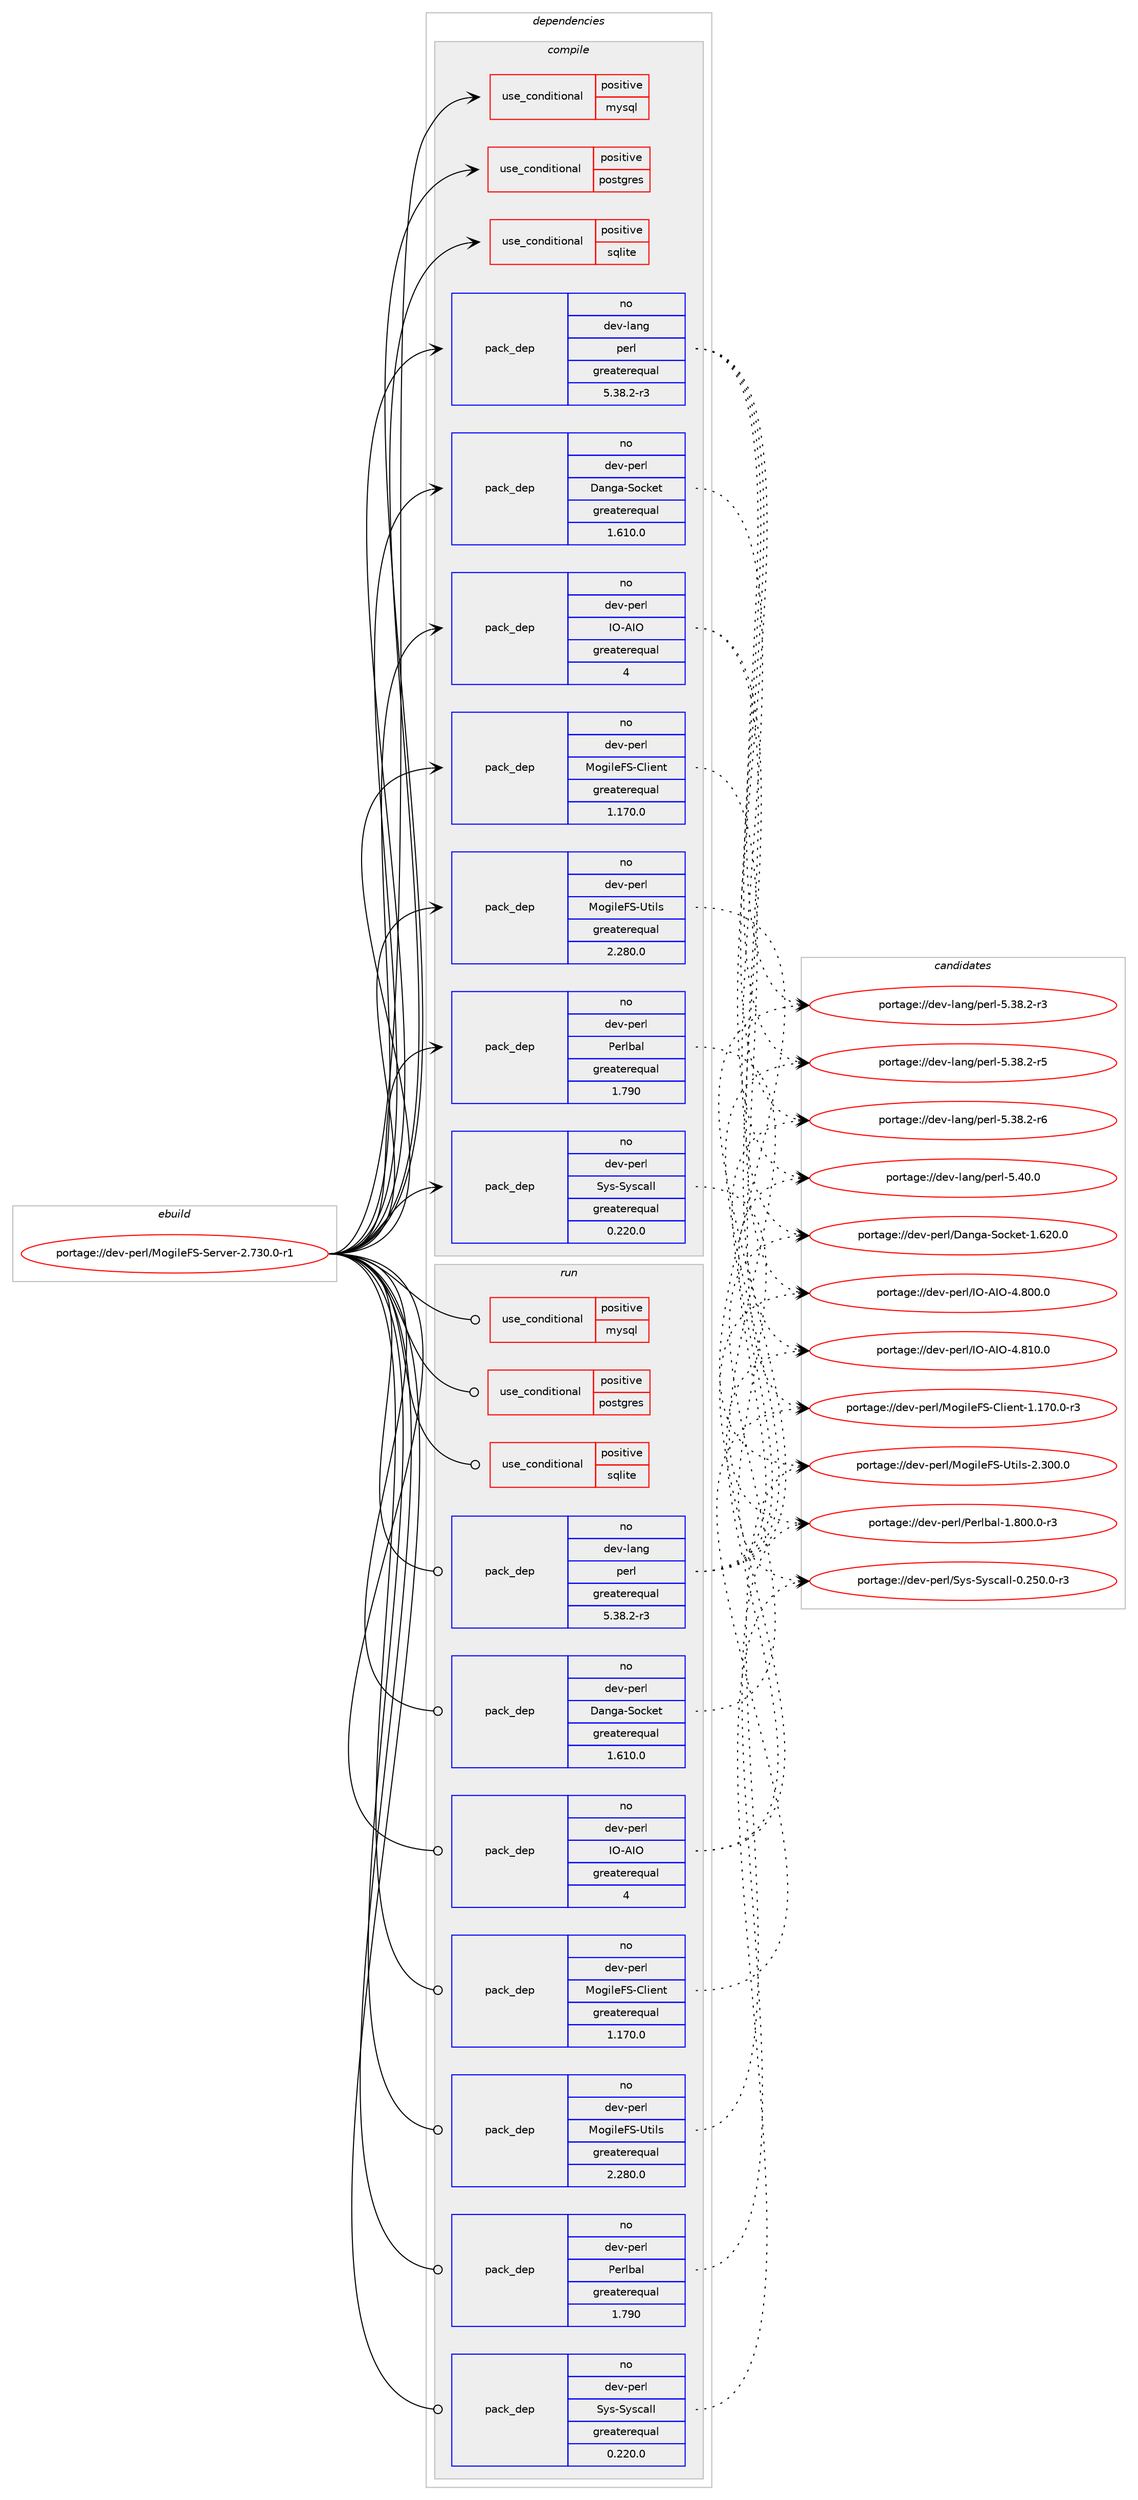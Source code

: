 digraph prolog {

# *************
# Graph options
# *************

newrank=true;
concentrate=true;
compound=true;
graph [rankdir=LR,fontname=Helvetica,fontsize=10,ranksep=1.5];#, ranksep=2.5, nodesep=0.2];
edge  [arrowhead=vee];
node  [fontname=Helvetica,fontsize=10];

# **********
# The ebuild
# **********

subgraph cluster_leftcol {
color=gray;
rank=same;
label=<<i>ebuild</i>>;
id [label="portage://dev-perl/MogileFS-Server-2.730.0-r1", color=red, width=4, href="../dev-perl/MogileFS-Server-2.730.0-r1.svg"];
}

# ****************
# The dependencies
# ****************

subgraph cluster_midcol {
color=gray;
label=<<i>dependencies</i>>;
subgraph cluster_compile {
fillcolor="#eeeeee";
style=filled;
label=<<i>compile</i>>;
subgraph cond29036 {
dependency66815 [label=<<TABLE BORDER="0" CELLBORDER="1" CELLSPACING="0" CELLPADDING="4"><TR><TD ROWSPAN="3" CELLPADDING="10">use_conditional</TD></TR><TR><TD>positive</TD></TR><TR><TD>mysql</TD></TR></TABLE>>, shape=none, color=red];
# *** BEGIN UNKNOWN DEPENDENCY TYPE (TODO) ***
# dependency66815 -> package_dependency(portage://dev-perl/MogileFS-Server-2.730.0-r1,install,no,dev-perl,DBD-mysql,none,[,,],[],[])
# *** END UNKNOWN DEPENDENCY TYPE (TODO) ***

}
id:e -> dependency66815:w [weight=20,style="solid",arrowhead="vee"];
subgraph cond29037 {
dependency66816 [label=<<TABLE BORDER="0" CELLBORDER="1" CELLSPACING="0" CELLPADDING="4"><TR><TD ROWSPAN="3" CELLPADDING="10">use_conditional</TD></TR><TR><TD>positive</TD></TR><TR><TD>postgres</TD></TR></TABLE>>, shape=none, color=red];
# *** BEGIN UNKNOWN DEPENDENCY TYPE (TODO) ***
# dependency66816 -> package_dependency(portage://dev-perl/MogileFS-Server-2.730.0-r1,install,no,dev-perl,DBD-Pg,none,[,,],[],[])
# *** END UNKNOWN DEPENDENCY TYPE (TODO) ***

}
id:e -> dependency66816:w [weight=20,style="solid",arrowhead="vee"];
subgraph cond29038 {
dependency66817 [label=<<TABLE BORDER="0" CELLBORDER="1" CELLSPACING="0" CELLPADDING="4"><TR><TD ROWSPAN="3" CELLPADDING="10">use_conditional</TD></TR><TR><TD>positive</TD></TR><TR><TD>sqlite</TD></TR></TABLE>>, shape=none, color=red];
# *** BEGIN UNKNOWN DEPENDENCY TYPE (TODO) ***
# dependency66817 -> package_dependency(portage://dev-perl/MogileFS-Server-2.730.0-r1,install,no,dev-perl,DBD-SQLite,none,[,,],[],[])
# *** END UNKNOWN DEPENDENCY TYPE (TODO) ***

}
id:e -> dependency66817:w [weight=20,style="solid",arrowhead="vee"];
# *** BEGIN UNKNOWN DEPENDENCY TYPE (TODO) ***
# id -> package_dependency(portage://dev-perl/MogileFS-Server-2.730.0-r1,install,no,acct-group,mogile,none,[,,],[],[])
# *** END UNKNOWN DEPENDENCY TYPE (TODO) ***

# *** BEGIN UNKNOWN DEPENDENCY TYPE (TODO) ***
# id -> package_dependency(portage://dev-perl/MogileFS-Server-2.730.0-r1,install,no,acct-user,mogile,none,[,,],[],[])
# *** END UNKNOWN DEPENDENCY TYPE (TODO) ***

subgraph pack36604 {
dependency66818 [label=<<TABLE BORDER="0" CELLBORDER="1" CELLSPACING="0" CELLPADDING="4" WIDTH="220"><TR><TD ROWSPAN="6" CELLPADDING="30">pack_dep</TD></TR><TR><TD WIDTH="110">no</TD></TR><TR><TD>dev-lang</TD></TR><TR><TD>perl</TD></TR><TR><TD>greaterequal</TD></TR><TR><TD>5.38.2-r3</TD></TR></TABLE>>, shape=none, color=blue];
}
id:e -> dependency66818:w [weight=20,style="solid",arrowhead="vee"];
# *** BEGIN UNKNOWN DEPENDENCY TYPE (TODO) ***
# id -> package_dependency(portage://dev-perl/MogileFS-Server-2.730.0-r1,install,no,dev-perl,Cache-Memcached,none,[,,],[],[])
# *** END UNKNOWN DEPENDENCY TYPE (TODO) ***

# *** BEGIN UNKNOWN DEPENDENCY TYPE (TODO) ***
# id -> package_dependency(portage://dev-perl/MogileFS-Server-2.730.0-r1,install,no,dev-perl,DBI,none,[,,],[],[])
# *** END UNKNOWN DEPENDENCY TYPE (TODO) ***

subgraph pack36605 {
dependency66819 [label=<<TABLE BORDER="0" CELLBORDER="1" CELLSPACING="0" CELLPADDING="4" WIDTH="220"><TR><TD ROWSPAN="6" CELLPADDING="30">pack_dep</TD></TR><TR><TD WIDTH="110">no</TD></TR><TR><TD>dev-perl</TD></TR><TR><TD>Danga-Socket</TD></TR><TR><TD>greaterequal</TD></TR><TR><TD>1.610.0</TD></TR></TABLE>>, shape=none, color=blue];
}
id:e -> dependency66819:w [weight=20,style="solid",arrowhead="vee"];
subgraph pack36606 {
dependency66820 [label=<<TABLE BORDER="0" CELLBORDER="1" CELLSPACING="0" CELLPADDING="4" WIDTH="220"><TR><TD ROWSPAN="6" CELLPADDING="30">pack_dep</TD></TR><TR><TD WIDTH="110">no</TD></TR><TR><TD>dev-perl</TD></TR><TR><TD>IO-AIO</TD></TR><TR><TD>greaterequal</TD></TR><TR><TD>4</TD></TR></TABLE>>, shape=none, color=blue];
}
id:e -> dependency66820:w [weight=20,style="solid",arrowhead="vee"];
subgraph pack36607 {
dependency66821 [label=<<TABLE BORDER="0" CELLBORDER="1" CELLSPACING="0" CELLPADDING="4" WIDTH="220"><TR><TD ROWSPAN="6" CELLPADDING="30">pack_dep</TD></TR><TR><TD WIDTH="110">no</TD></TR><TR><TD>dev-perl</TD></TR><TR><TD>MogileFS-Client</TD></TR><TR><TD>greaterequal</TD></TR><TR><TD>1.170.0</TD></TR></TABLE>>, shape=none, color=blue];
}
id:e -> dependency66821:w [weight=20,style="solid",arrowhead="vee"];
subgraph pack36608 {
dependency66822 [label=<<TABLE BORDER="0" CELLBORDER="1" CELLSPACING="0" CELLPADDING="4" WIDTH="220"><TR><TD ROWSPAN="6" CELLPADDING="30">pack_dep</TD></TR><TR><TD WIDTH="110">no</TD></TR><TR><TD>dev-perl</TD></TR><TR><TD>MogileFS-Utils</TD></TR><TR><TD>greaterequal</TD></TR><TR><TD>2.280.0</TD></TR></TABLE>>, shape=none, color=blue];
}
id:e -> dependency66822:w [weight=20,style="solid",arrowhead="vee"];
# *** BEGIN UNKNOWN DEPENDENCY TYPE (TODO) ***
# id -> package_dependency(portage://dev-perl/MogileFS-Server-2.730.0-r1,install,no,dev-perl,Net-Netmask,none,[,,],[],[])
# *** END UNKNOWN DEPENDENCY TYPE (TODO) ***

subgraph pack36609 {
dependency66823 [label=<<TABLE BORDER="0" CELLBORDER="1" CELLSPACING="0" CELLPADDING="4" WIDTH="220"><TR><TD ROWSPAN="6" CELLPADDING="30">pack_dep</TD></TR><TR><TD WIDTH="110">no</TD></TR><TR><TD>dev-perl</TD></TR><TR><TD>Perlbal</TD></TR><TR><TD>greaterequal</TD></TR><TR><TD>1.790</TD></TR></TABLE>>, shape=none, color=blue];
}
id:e -> dependency66823:w [weight=20,style="solid",arrowhead="vee"];
subgraph pack36610 {
dependency66824 [label=<<TABLE BORDER="0" CELLBORDER="1" CELLSPACING="0" CELLPADDING="4" WIDTH="220"><TR><TD ROWSPAN="6" CELLPADDING="30">pack_dep</TD></TR><TR><TD WIDTH="110">no</TD></TR><TR><TD>dev-perl</TD></TR><TR><TD>Sys-Syscall</TD></TR><TR><TD>greaterequal</TD></TR><TR><TD>0.220.0</TD></TR></TABLE>>, shape=none, color=blue];
}
id:e -> dependency66824:w [weight=20,style="solid",arrowhead="vee"];
# *** BEGIN UNKNOWN DEPENDENCY TYPE (TODO) ***
# id -> package_dependency(portage://dev-perl/MogileFS-Server-2.730.0-r1,install,no,dev-perl,libwww-perl,none,[,,],[],[])
# *** END UNKNOWN DEPENDENCY TYPE (TODO) ***

}
subgraph cluster_compileandrun {
fillcolor="#eeeeee";
style=filled;
label=<<i>compile and run</i>>;
}
subgraph cluster_run {
fillcolor="#eeeeee";
style=filled;
label=<<i>run</i>>;
subgraph cond29039 {
dependency66825 [label=<<TABLE BORDER="0" CELLBORDER="1" CELLSPACING="0" CELLPADDING="4"><TR><TD ROWSPAN="3" CELLPADDING="10">use_conditional</TD></TR><TR><TD>positive</TD></TR><TR><TD>mysql</TD></TR></TABLE>>, shape=none, color=red];
# *** BEGIN UNKNOWN DEPENDENCY TYPE (TODO) ***
# dependency66825 -> package_dependency(portage://dev-perl/MogileFS-Server-2.730.0-r1,run,no,dev-perl,DBD-mysql,none,[,,],[],[])
# *** END UNKNOWN DEPENDENCY TYPE (TODO) ***

}
id:e -> dependency66825:w [weight=20,style="solid",arrowhead="odot"];
subgraph cond29040 {
dependency66826 [label=<<TABLE BORDER="0" CELLBORDER="1" CELLSPACING="0" CELLPADDING="4"><TR><TD ROWSPAN="3" CELLPADDING="10">use_conditional</TD></TR><TR><TD>positive</TD></TR><TR><TD>postgres</TD></TR></TABLE>>, shape=none, color=red];
# *** BEGIN UNKNOWN DEPENDENCY TYPE (TODO) ***
# dependency66826 -> package_dependency(portage://dev-perl/MogileFS-Server-2.730.0-r1,run,no,dev-perl,DBD-Pg,none,[,,],[],[])
# *** END UNKNOWN DEPENDENCY TYPE (TODO) ***

}
id:e -> dependency66826:w [weight=20,style="solid",arrowhead="odot"];
subgraph cond29041 {
dependency66827 [label=<<TABLE BORDER="0" CELLBORDER="1" CELLSPACING="0" CELLPADDING="4"><TR><TD ROWSPAN="3" CELLPADDING="10">use_conditional</TD></TR><TR><TD>positive</TD></TR><TR><TD>sqlite</TD></TR></TABLE>>, shape=none, color=red];
# *** BEGIN UNKNOWN DEPENDENCY TYPE (TODO) ***
# dependency66827 -> package_dependency(portage://dev-perl/MogileFS-Server-2.730.0-r1,run,no,dev-perl,DBD-SQLite,none,[,,],[],[])
# *** END UNKNOWN DEPENDENCY TYPE (TODO) ***

}
id:e -> dependency66827:w [weight=20,style="solid",arrowhead="odot"];
# *** BEGIN UNKNOWN DEPENDENCY TYPE (TODO) ***
# id -> package_dependency(portage://dev-perl/MogileFS-Server-2.730.0-r1,run,no,acct-group,mogile,none,[,,],[],[])
# *** END UNKNOWN DEPENDENCY TYPE (TODO) ***

# *** BEGIN UNKNOWN DEPENDENCY TYPE (TODO) ***
# id -> package_dependency(portage://dev-perl/MogileFS-Server-2.730.0-r1,run,no,acct-user,mogile,none,[,,],[],[])
# *** END UNKNOWN DEPENDENCY TYPE (TODO) ***

subgraph pack36611 {
dependency66828 [label=<<TABLE BORDER="0" CELLBORDER="1" CELLSPACING="0" CELLPADDING="4" WIDTH="220"><TR><TD ROWSPAN="6" CELLPADDING="30">pack_dep</TD></TR><TR><TD WIDTH="110">no</TD></TR><TR><TD>dev-lang</TD></TR><TR><TD>perl</TD></TR><TR><TD>greaterequal</TD></TR><TR><TD>5.38.2-r3</TD></TR></TABLE>>, shape=none, color=blue];
}
id:e -> dependency66828:w [weight=20,style="solid",arrowhead="odot"];
# *** BEGIN UNKNOWN DEPENDENCY TYPE (TODO) ***
# id -> package_dependency(portage://dev-perl/MogileFS-Server-2.730.0-r1,run,no,dev-lang,perl,none,[,,],any_same_slot,[])
# *** END UNKNOWN DEPENDENCY TYPE (TODO) ***

# *** BEGIN UNKNOWN DEPENDENCY TYPE (TODO) ***
# id -> package_dependency(portage://dev-perl/MogileFS-Server-2.730.0-r1,run,no,dev-perl,Cache-Memcached,none,[,,],[],[])
# *** END UNKNOWN DEPENDENCY TYPE (TODO) ***

# *** BEGIN UNKNOWN DEPENDENCY TYPE (TODO) ***
# id -> package_dependency(portage://dev-perl/MogileFS-Server-2.730.0-r1,run,no,dev-perl,DBI,none,[,,],[],[])
# *** END UNKNOWN DEPENDENCY TYPE (TODO) ***

subgraph pack36612 {
dependency66829 [label=<<TABLE BORDER="0" CELLBORDER="1" CELLSPACING="0" CELLPADDING="4" WIDTH="220"><TR><TD ROWSPAN="6" CELLPADDING="30">pack_dep</TD></TR><TR><TD WIDTH="110">no</TD></TR><TR><TD>dev-perl</TD></TR><TR><TD>Danga-Socket</TD></TR><TR><TD>greaterequal</TD></TR><TR><TD>1.610.0</TD></TR></TABLE>>, shape=none, color=blue];
}
id:e -> dependency66829:w [weight=20,style="solid",arrowhead="odot"];
subgraph pack36613 {
dependency66830 [label=<<TABLE BORDER="0" CELLBORDER="1" CELLSPACING="0" CELLPADDING="4" WIDTH="220"><TR><TD ROWSPAN="6" CELLPADDING="30">pack_dep</TD></TR><TR><TD WIDTH="110">no</TD></TR><TR><TD>dev-perl</TD></TR><TR><TD>IO-AIO</TD></TR><TR><TD>greaterequal</TD></TR><TR><TD>4</TD></TR></TABLE>>, shape=none, color=blue];
}
id:e -> dependency66830:w [weight=20,style="solid",arrowhead="odot"];
subgraph pack36614 {
dependency66831 [label=<<TABLE BORDER="0" CELLBORDER="1" CELLSPACING="0" CELLPADDING="4" WIDTH="220"><TR><TD ROWSPAN="6" CELLPADDING="30">pack_dep</TD></TR><TR><TD WIDTH="110">no</TD></TR><TR><TD>dev-perl</TD></TR><TR><TD>MogileFS-Client</TD></TR><TR><TD>greaterequal</TD></TR><TR><TD>1.170.0</TD></TR></TABLE>>, shape=none, color=blue];
}
id:e -> dependency66831:w [weight=20,style="solid",arrowhead="odot"];
subgraph pack36615 {
dependency66832 [label=<<TABLE BORDER="0" CELLBORDER="1" CELLSPACING="0" CELLPADDING="4" WIDTH="220"><TR><TD ROWSPAN="6" CELLPADDING="30">pack_dep</TD></TR><TR><TD WIDTH="110">no</TD></TR><TR><TD>dev-perl</TD></TR><TR><TD>MogileFS-Utils</TD></TR><TR><TD>greaterequal</TD></TR><TR><TD>2.280.0</TD></TR></TABLE>>, shape=none, color=blue];
}
id:e -> dependency66832:w [weight=20,style="solid",arrowhead="odot"];
# *** BEGIN UNKNOWN DEPENDENCY TYPE (TODO) ***
# id -> package_dependency(portage://dev-perl/MogileFS-Server-2.730.0-r1,run,no,dev-perl,Net-Netmask,none,[,,],[],[])
# *** END UNKNOWN DEPENDENCY TYPE (TODO) ***

subgraph pack36616 {
dependency66833 [label=<<TABLE BORDER="0" CELLBORDER="1" CELLSPACING="0" CELLPADDING="4" WIDTH="220"><TR><TD ROWSPAN="6" CELLPADDING="30">pack_dep</TD></TR><TR><TD WIDTH="110">no</TD></TR><TR><TD>dev-perl</TD></TR><TR><TD>Perlbal</TD></TR><TR><TD>greaterequal</TD></TR><TR><TD>1.790</TD></TR></TABLE>>, shape=none, color=blue];
}
id:e -> dependency66833:w [weight=20,style="solid",arrowhead="odot"];
subgraph pack36617 {
dependency66834 [label=<<TABLE BORDER="0" CELLBORDER="1" CELLSPACING="0" CELLPADDING="4" WIDTH="220"><TR><TD ROWSPAN="6" CELLPADDING="30">pack_dep</TD></TR><TR><TD WIDTH="110">no</TD></TR><TR><TD>dev-perl</TD></TR><TR><TD>Sys-Syscall</TD></TR><TR><TD>greaterequal</TD></TR><TR><TD>0.220.0</TD></TR></TABLE>>, shape=none, color=blue];
}
id:e -> dependency66834:w [weight=20,style="solid",arrowhead="odot"];
# *** BEGIN UNKNOWN DEPENDENCY TYPE (TODO) ***
# id -> package_dependency(portage://dev-perl/MogileFS-Server-2.730.0-r1,run,no,dev-perl,libwww-perl,none,[,,],[],[])
# *** END UNKNOWN DEPENDENCY TYPE (TODO) ***

}
}

# **************
# The candidates
# **************

subgraph cluster_choices {
rank=same;
color=gray;
label=<<i>candidates</i>>;

subgraph choice36604 {
color=black;
nodesep=1;
choice100101118451089711010347112101114108455346515646504511451 [label="portage://dev-lang/perl-5.38.2-r3", color=red, width=4,href="../dev-lang/perl-5.38.2-r3.svg"];
choice100101118451089711010347112101114108455346515646504511453 [label="portage://dev-lang/perl-5.38.2-r5", color=red, width=4,href="../dev-lang/perl-5.38.2-r5.svg"];
choice100101118451089711010347112101114108455346515646504511454 [label="portage://dev-lang/perl-5.38.2-r6", color=red, width=4,href="../dev-lang/perl-5.38.2-r6.svg"];
choice10010111845108971101034711210111410845534652484648 [label="portage://dev-lang/perl-5.40.0", color=red, width=4,href="../dev-lang/perl-5.40.0.svg"];
dependency66818:e -> choice100101118451089711010347112101114108455346515646504511451:w [style=dotted,weight="100"];
dependency66818:e -> choice100101118451089711010347112101114108455346515646504511453:w [style=dotted,weight="100"];
dependency66818:e -> choice100101118451089711010347112101114108455346515646504511454:w [style=dotted,weight="100"];
dependency66818:e -> choice10010111845108971101034711210111410845534652484648:w [style=dotted,weight="100"];
}
subgraph choice36605 {
color=black;
nodesep=1;
choice10010111845112101114108476897110103974583111991071011164549465450484648 [label="portage://dev-perl/Danga-Socket-1.620.0", color=red, width=4,href="../dev-perl/Danga-Socket-1.620.0.svg"];
dependency66819:e -> choice10010111845112101114108476897110103974583111991071011164549465450484648:w [style=dotted,weight="100"];
}
subgraph choice36606 {
color=black;
nodesep=1;
choice10010111845112101114108477379456573794552465648484648 [label="portage://dev-perl/IO-AIO-4.800.0", color=red, width=4,href="../dev-perl/IO-AIO-4.800.0.svg"];
choice10010111845112101114108477379456573794552465649484648 [label="portage://dev-perl/IO-AIO-4.810.0", color=red, width=4,href="../dev-perl/IO-AIO-4.810.0.svg"];
dependency66820:e -> choice10010111845112101114108477379456573794552465648484648:w [style=dotted,weight="100"];
dependency66820:e -> choice10010111845112101114108477379456573794552465649484648:w [style=dotted,weight="100"];
}
subgraph choice36607 {
color=black;
nodesep=1;
choice1001011184511210111410847771111031051081017083456710810510111011645494649554846484511451 [label="portage://dev-perl/MogileFS-Client-1.170.0-r3", color=red, width=4,href="../dev-perl/MogileFS-Client-1.170.0-r3.svg"];
dependency66821:e -> choice1001011184511210111410847771111031051081017083456710810510111011645494649554846484511451:w [style=dotted,weight="100"];
}
subgraph choice36608 {
color=black;
nodesep=1;
choice100101118451121011141084777111103105108101708345851161051081154550465148484648 [label="portage://dev-perl/MogileFS-Utils-2.300.0", color=red, width=4,href="../dev-perl/MogileFS-Utils-2.300.0.svg"];
dependency66822:e -> choice100101118451121011141084777111103105108101708345851161051081154550465148484648:w [style=dotted,weight="100"];
}
subgraph choice36609 {
color=black;
nodesep=1;
choice100101118451121011141084780101114108989710845494656484846484511451 [label="portage://dev-perl/Perlbal-1.800.0-r3", color=red, width=4,href="../dev-perl/Perlbal-1.800.0-r3.svg"];
dependency66823:e -> choice100101118451121011141084780101114108989710845494656484846484511451:w [style=dotted,weight="100"];
}
subgraph choice36610 {
color=black;
nodesep=1;
choice1001011184511210111410847831211154583121115999710810845484650534846484511451 [label="portage://dev-perl/Sys-Syscall-0.250.0-r3", color=red, width=4,href="../dev-perl/Sys-Syscall-0.250.0-r3.svg"];
dependency66824:e -> choice1001011184511210111410847831211154583121115999710810845484650534846484511451:w [style=dotted,weight="100"];
}
subgraph choice36611 {
color=black;
nodesep=1;
choice100101118451089711010347112101114108455346515646504511451 [label="portage://dev-lang/perl-5.38.2-r3", color=red, width=4,href="../dev-lang/perl-5.38.2-r3.svg"];
choice100101118451089711010347112101114108455346515646504511453 [label="portage://dev-lang/perl-5.38.2-r5", color=red, width=4,href="../dev-lang/perl-5.38.2-r5.svg"];
choice100101118451089711010347112101114108455346515646504511454 [label="portage://dev-lang/perl-5.38.2-r6", color=red, width=4,href="../dev-lang/perl-5.38.2-r6.svg"];
choice10010111845108971101034711210111410845534652484648 [label="portage://dev-lang/perl-5.40.0", color=red, width=4,href="../dev-lang/perl-5.40.0.svg"];
dependency66828:e -> choice100101118451089711010347112101114108455346515646504511451:w [style=dotted,weight="100"];
dependency66828:e -> choice100101118451089711010347112101114108455346515646504511453:w [style=dotted,weight="100"];
dependency66828:e -> choice100101118451089711010347112101114108455346515646504511454:w [style=dotted,weight="100"];
dependency66828:e -> choice10010111845108971101034711210111410845534652484648:w [style=dotted,weight="100"];
}
subgraph choice36612 {
color=black;
nodesep=1;
choice10010111845112101114108476897110103974583111991071011164549465450484648 [label="portage://dev-perl/Danga-Socket-1.620.0", color=red, width=4,href="../dev-perl/Danga-Socket-1.620.0.svg"];
dependency66829:e -> choice10010111845112101114108476897110103974583111991071011164549465450484648:w [style=dotted,weight="100"];
}
subgraph choice36613 {
color=black;
nodesep=1;
choice10010111845112101114108477379456573794552465648484648 [label="portage://dev-perl/IO-AIO-4.800.0", color=red, width=4,href="../dev-perl/IO-AIO-4.800.0.svg"];
choice10010111845112101114108477379456573794552465649484648 [label="portage://dev-perl/IO-AIO-4.810.0", color=red, width=4,href="../dev-perl/IO-AIO-4.810.0.svg"];
dependency66830:e -> choice10010111845112101114108477379456573794552465648484648:w [style=dotted,weight="100"];
dependency66830:e -> choice10010111845112101114108477379456573794552465649484648:w [style=dotted,weight="100"];
}
subgraph choice36614 {
color=black;
nodesep=1;
choice1001011184511210111410847771111031051081017083456710810510111011645494649554846484511451 [label="portage://dev-perl/MogileFS-Client-1.170.0-r3", color=red, width=4,href="../dev-perl/MogileFS-Client-1.170.0-r3.svg"];
dependency66831:e -> choice1001011184511210111410847771111031051081017083456710810510111011645494649554846484511451:w [style=dotted,weight="100"];
}
subgraph choice36615 {
color=black;
nodesep=1;
choice100101118451121011141084777111103105108101708345851161051081154550465148484648 [label="portage://dev-perl/MogileFS-Utils-2.300.0", color=red, width=4,href="../dev-perl/MogileFS-Utils-2.300.0.svg"];
dependency66832:e -> choice100101118451121011141084777111103105108101708345851161051081154550465148484648:w [style=dotted,weight="100"];
}
subgraph choice36616 {
color=black;
nodesep=1;
choice100101118451121011141084780101114108989710845494656484846484511451 [label="portage://dev-perl/Perlbal-1.800.0-r3", color=red, width=4,href="../dev-perl/Perlbal-1.800.0-r3.svg"];
dependency66833:e -> choice100101118451121011141084780101114108989710845494656484846484511451:w [style=dotted,weight="100"];
}
subgraph choice36617 {
color=black;
nodesep=1;
choice1001011184511210111410847831211154583121115999710810845484650534846484511451 [label="portage://dev-perl/Sys-Syscall-0.250.0-r3", color=red, width=4,href="../dev-perl/Sys-Syscall-0.250.0-r3.svg"];
dependency66834:e -> choice1001011184511210111410847831211154583121115999710810845484650534846484511451:w [style=dotted,weight="100"];
}
}

}
